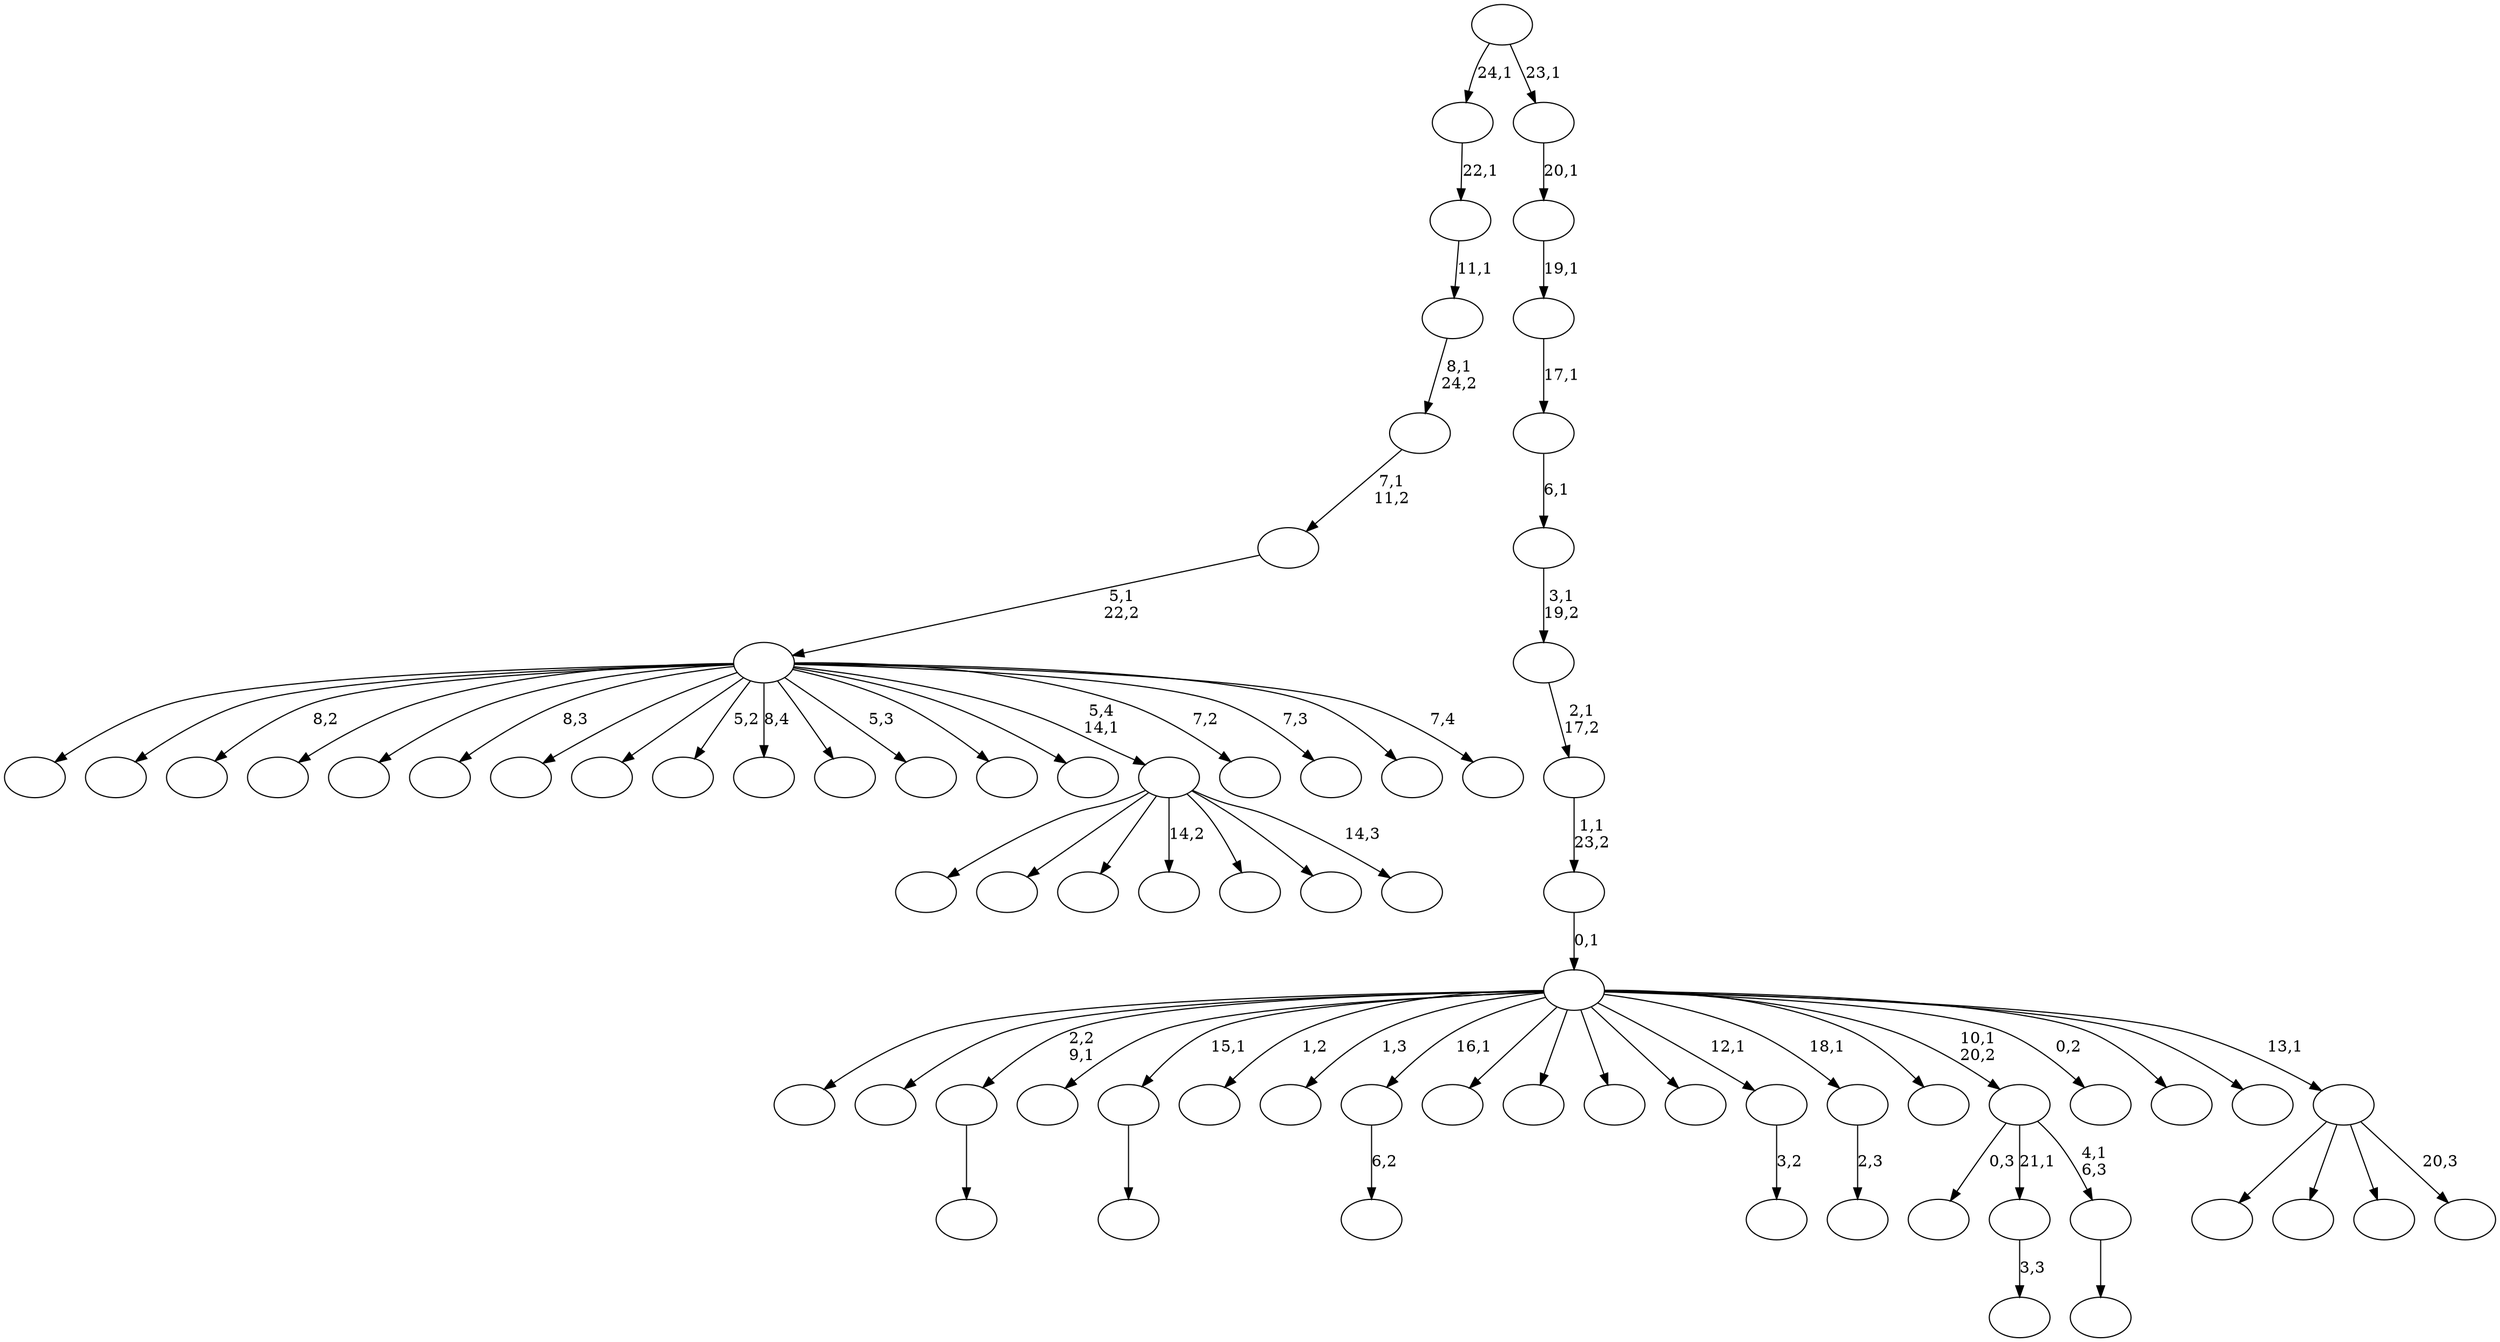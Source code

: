 digraph T {
	75 [label=""]
	74 [label=""]
	73 [label=""]
	72 [label=""]
	71 [label=""]
	70 [label=""]
	69 [label=""]
	68 [label=""]
	67 [label=""]
	66 [label=""]
	65 [label=""]
	64 [label=""]
	63 [label=""]
	62 [label=""]
	61 [label=""]
	60 [label=""]
	59 [label=""]
	58 [label=""]
	57 [label=""]
	56 [label=""]
	55 [label=""]
	54 [label=""]
	53 [label=""]
	52 [label=""]
	51 [label=""]
	50 [label=""]
	49 [label=""]
	48 [label=""]
	47 [label=""]
	46 [label=""]
	45 [label=""]
	44 [label=""]
	43 [label=""]
	42 [label=""]
	41 [label=""]
	40 [label=""]
	39 [label=""]
	38 [label=""]
	37 [label=""]
	36 [label=""]
	35 [label=""]
	34 [label=""]
	33 [label=""]
	32 [label=""]
	31 [label=""]
	30 [label=""]
	29 [label=""]
	28 [label=""]
	27 [label=""]
	26 [label=""]
	25 [label=""]
	24 [label=""]
	23 [label=""]
	22 [label=""]
	21 [label=""]
	20 [label=""]
	19 [label=""]
	18 [label=""]
	17 [label=""]
	16 [label=""]
	15 [label=""]
	14 [label=""]
	13 [label=""]
	12 [label=""]
	11 [label=""]
	10 [label=""]
	9 [label=""]
	8 [label=""]
	7 [label=""]
	6 [label=""]
	5 [label=""]
	4 [label=""]
	3 [label=""]
	2 [label=""]
	1 [label=""]
	0 [label=""]
	65 -> 66 [label=""]
	62 -> 63 [label=""]
	55 -> 56 [label="6,2"]
	46 -> 47 [label="3,3"]
	36 -> 37 [label="3,2"]
	34 -> 35 [label="2,3"]
	30 -> 31 [label=""]
	29 -> 48 [label="0,3"]
	29 -> 46 [label="21,1"]
	29 -> 30 [label="4,1\n6,3"]
	23 -> 61 [label=""]
	23 -> 60 [label=""]
	23 -> 54 [label=""]
	23 -> 53 [label="14,2"]
	23 -> 41 [label=""]
	23 -> 39 [label=""]
	23 -> 24 [label="14,3"]
	17 -> 74 [label=""]
	17 -> 72 [label=""]
	17 -> 71 [label="8,2"]
	17 -> 70 [label=""]
	17 -> 69 [label=""]
	17 -> 67 [label="8,3"]
	17 -> 58 [label=""]
	17 -> 52 [label=""]
	17 -> 51 [label="5,2"]
	17 -> 43 [label="8,4"]
	17 -> 40 [label=""]
	17 -> 38 [label="5,3"]
	17 -> 28 [label=""]
	17 -> 26 [label=""]
	17 -> 23 [label="5,4\n14,1"]
	17 -> 22 [label="7,2"]
	17 -> 20 [label="7,3"]
	17 -> 19 [label=""]
	17 -> 18 [label="7,4"]
	16 -> 17 [label="5,1\n22,2"]
	15 -> 16 [label="7,1\n11,2"]
	14 -> 15 [label="8,1\n24,2"]
	13 -> 14 [label="11,1"]
	12 -> 13 [label="22,1"]
	10 -> 73 [label=""]
	10 -> 50 [label=""]
	10 -> 33 [label=""]
	10 -> 11 [label="20,3"]
	9 -> 75 [label=""]
	9 -> 68 [label=""]
	9 -> 65 [label="2,2\n9,1"]
	9 -> 64 [label=""]
	9 -> 62 [label="15,1"]
	9 -> 59 [label="1,2"]
	9 -> 57 [label="1,3"]
	9 -> 55 [label="16,1"]
	9 -> 49 [label=""]
	9 -> 45 [label=""]
	9 -> 44 [label=""]
	9 -> 42 [label=""]
	9 -> 36 [label="12,1"]
	9 -> 34 [label="18,1"]
	9 -> 32 [label=""]
	9 -> 29 [label="10,1\n20,2"]
	9 -> 27 [label="0,2"]
	9 -> 25 [label=""]
	9 -> 21 [label=""]
	9 -> 10 [label="13,1"]
	8 -> 9 [label="0,1"]
	7 -> 8 [label="1,1\n23,2"]
	6 -> 7 [label="2,1\n17,2"]
	5 -> 6 [label="3,1\n19,2"]
	4 -> 5 [label="6,1"]
	3 -> 4 [label="17,1"]
	2 -> 3 [label="19,1"]
	1 -> 2 [label="20,1"]
	0 -> 12 [label="24,1"]
	0 -> 1 [label="23,1"]
}
